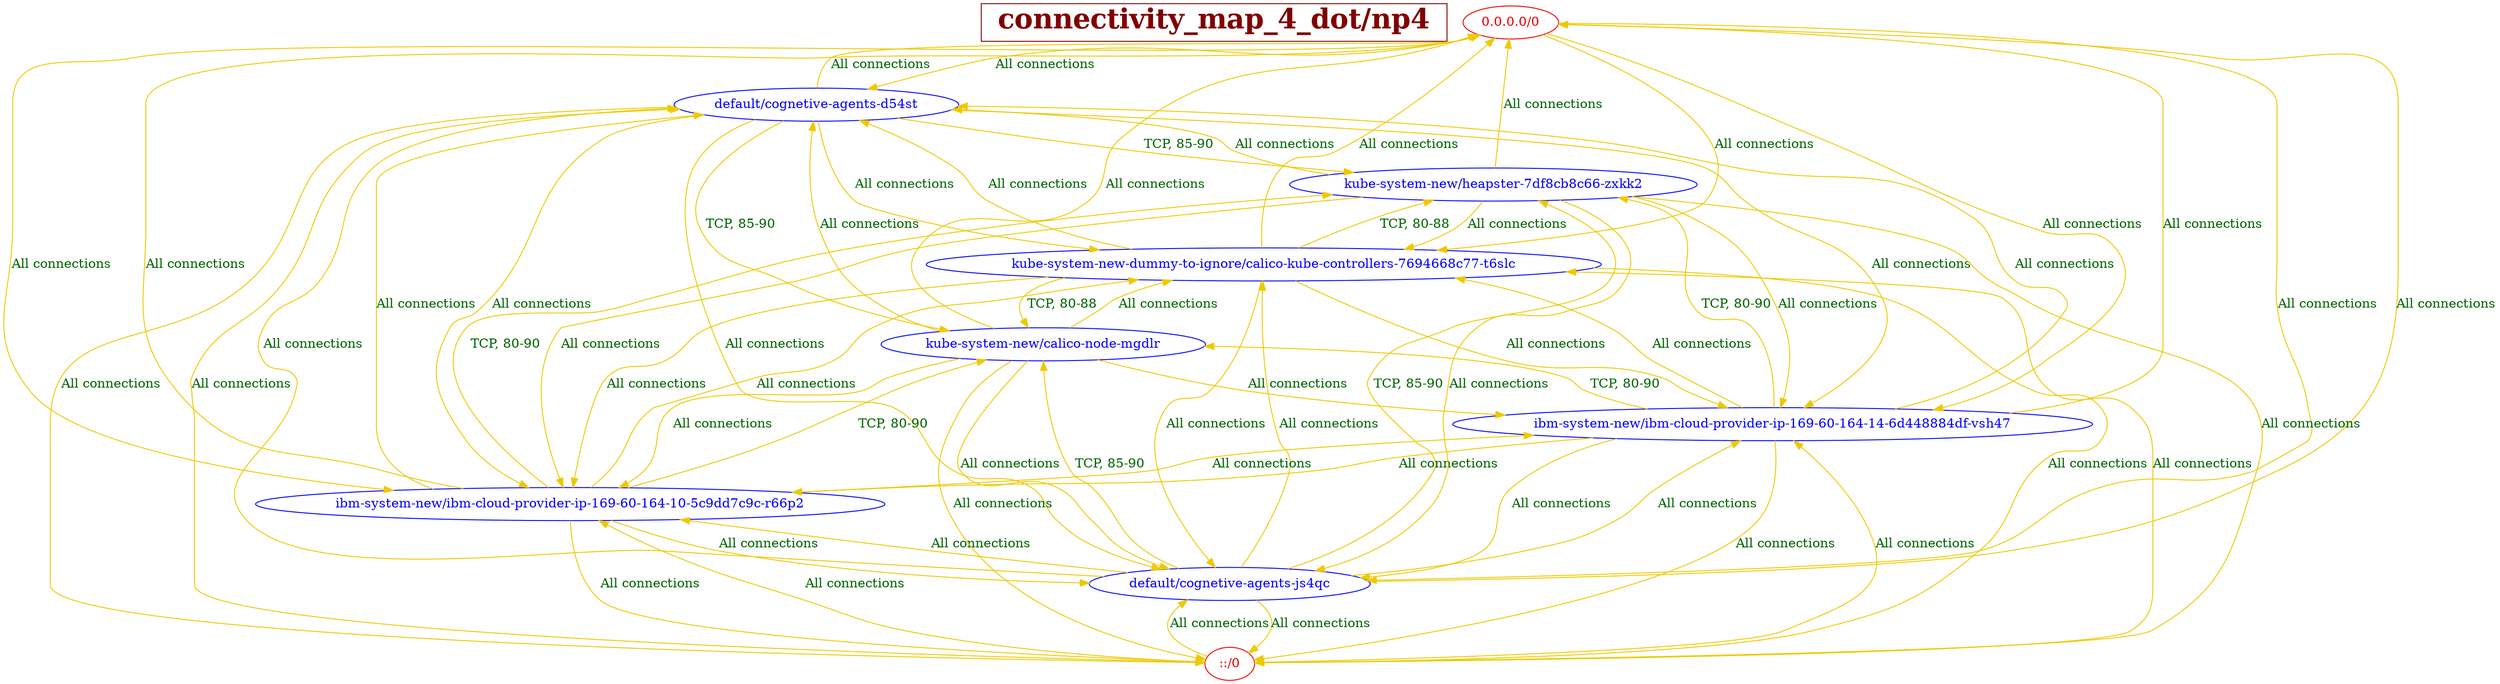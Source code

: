// The Connectivity Graph of np4
digraph np4 {
	HEADER [shape="box" label=< <B>connectivity_map_4_dot/np4</B> > fontsize=30 color=webmaroon fontcolor=webmaroon];
	"0.0.0.0/0" [label="0.0.0.0/0" color="red2" fontcolor="red2"]
	"::/0" [label="::/0" color="red2" fontcolor="red2"]
	"default/cognetive-agents-d54st" [label="default/cognetive-agents-d54st" color="blue" fontcolor="blue"]
	"default/cognetive-agents-js4qc" [label="default/cognetive-agents-js4qc" color="blue" fontcolor="blue"]
	"ibm-system-new/ibm-cloud-provider-ip-169-60-164-10-5c9dd7c9c-r66p2" [label="ibm-system-new/ibm-cloud-provider-ip-169-60-164-10-5c9dd7c9c-r66p2" color="blue" fontcolor="blue"]
	"ibm-system-new/ibm-cloud-provider-ip-169-60-164-14-6d448884df-vsh47" [label="ibm-system-new/ibm-cloud-provider-ip-169-60-164-14-6d448884df-vsh47" color="blue" fontcolor="blue"]
	"kube-system-new-dummy-to-ignore/calico-kube-controllers-7694668c77-t6slc" [label="kube-system-new-dummy-to-ignore/calico-kube-controllers-7694668c77-t6slc" color="blue" fontcolor="blue"]
	"kube-system-new/calico-node-mgdlr" [label="kube-system-new/calico-node-mgdlr" color="blue" fontcolor="blue"]
	"kube-system-new/heapster-7df8cb8c66-zxkk2" [label="kube-system-new/heapster-7df8cb8c66-zxkk2" color="blue" fontcolor="blue"]
	"0.0.0.0/0" -> "default/cognetive-agents-d54st" [label="All connections" color="gold2" fontcolor="darkgreen"]
	"0.0.0.0/0" -> "default/cognetive-agents-js4qc" [label="All connections" color="gold2" fontcolor="darkgreen"]
	"0.0.0.0/0" -> "ibm-system-new/ibm-cloud-provider-ip-169-60-164-10-5c9dd7c9c-r66p2" [label="All connections" color="gold2" fontcolor="darkgreen"]
	"0.0.0.0/0" -> "ibm-system-new/ibm-cloud-provider-ip-169-60-164-14-6d448884df-vsh47" [label="All connections" color="gold2" fontcolor="darkgreen"]
	"0.0.0.0/0" -> "kube-system-new-dummy-to-ignore/calico-kube-controllers-7694668c77-t6slc" [label="All connections" color="gold2" fontcolor="darkgreen"]
	"::/0" -> "default/cognetive-agents-d54st" [label="All connections" color="gold2" fontcolor="darkgreen"]
	"::/0" -> "default/cognetive-agents-js4qc" [label="All connections" color="gold2" fontcolor="darkgreen"]
	"::/0" -> "ibm-system-new/ibm-cloud-provider-ip-169-60-164-10-5c9dd7c9c-r66p2" [label="All connections" color="gold2" fontcolor="darkgreen"]
	"::/0" -> "ibm-system-new/ibm-cloud-provider-ip-169-60-164-14-6d448884df-vsh47" [label="All connections" color="gold2" fontcolor="darkgreen"]
	"::/0" -> "kube-system-new-dummy-to-ignore/calico-kube-controllers-7694668c77-t6slc" [label="All connections" color="gold2" fontcolor="darkgreen"]
	"default/cognetive-agents-d54st" -> "0.0.0.0/0" [label="All connections" color="gold2" fontcolor="darkgreen"]
	"default/cognetive-agents-d54st" -> "::/0" [label="All connections" color="gold2" fontcolor="darkgreen"]
	"default/cognetive-agents-d54st" -> "default/cognetive-agents-js4qc" [label="All connections" color="gold2" fontcolor="darkgreen"]
	"default/cognetive-agents-d54st" -> "ibm-system-new/ibm-cloud-provider-ip-169-60-164-10-5c9dd7c9c-r66p2" [label="All connections" color="gold2" fontcolor="darkgreen"]
	"default/cognetive-agents-d54st" -> "ibm-system-new/ibm-cloud-provider-ip-169-60-164-14-6d448884df-vsh47" [label="All connections" color="gold2" fontcolor="darkgreen"]
	"default/cognetive-agents-d54st" -> "kube-system-new-dummy-to-ignore/calico-kube-controllers-7694668c77-t6slc" [label="All connections" color="gold2" fontcolor="darkgreen"]
	"default/cognetive-agents-d54st" -> "kube-system-new/calico-node-mgdlr" [label=" TCP, 85-90" color="gold2" fontcolor="darkgreen"]
	"default/cognetive-agents-d54st" -> "kube-system-new/heapster-7df8cb8c66-zxkk2" [label=" TCP, 85-90" color="gold2" fontcolor="darkgreen"]
	"default/cognetive-agents-js4qc" -> "0.0.0.0/0" [label="All connections" color="gold2" fontcolor="darkgreen"]
	"default/cognetive-agents-js4qc" -> "::/0" [label="All connections" color="gold2" fontcolor="darkgreen"]
	"default/cognetive-agents-js4qc" -> "default/cognetive-agents-d54st" [label="All connections" color="gold2" fontcolor="darkgreen"]
	"default/cognetive-agents-js4qc" -> "ibm-system-new/ibm-cloud-provider-ip-169-60-164-10-5c9dd7c9c-r66p2" [label="All connections" color="gold2" fontcolor="darkgreen"]
	"default/cognetive-agents-js4qc" -> "ibm-system-new/ibm-cloud-provider-ip-169-60-164-14-6d448884df-vsh47" [label="All connections" color="gold2" fontcolor="darkgreen"]
	"default/cognetive-agents-js4qc" -> "kube-system-new-dummy-to-ignore/calico-kube-controllers-7694668c77-t6slc" [label="All connections" color="gold2" fontcolor="darkgreen"]
	"default/cognetive-agents-js4qc" -> "kube-system-new/calico-node-mgdlr" [label=" TCP, 85-90" color="gold2" fontcolor="darkgreen"]
	"default/cognetive-agents-js4qc" -> "kube-system-new/heapster-7df8cb8c66-zxkk2" [label=" TCP, 85-90" color="gold2" fontcolor="darkgreen"]
	"ibm-system-new/ibm-cloud-provider-ip-169-60-164-10-5c9dd7c9c-r66p2" -> "0.0.0.0/0" [label="All connections" color="gold2" fontcolor="darkgreen"]
	"ibm-system-new/ibm-cloud-provider-ip-169-60-164-10-5c9dd7c9c-r66p2" -> "::/0" [label="All connections" color="gold2" fontcolor="darkgreen"]
	"ibm-system-new/ibm-cloud-provider-ip-169-60-164-10-5c9dd7c9c-r66p2" -> "default/cognetive-agents-d54st" [label="All connections" color="gold2" fontcolor="darkgreen"]
	"ibm-system-new/ibm-cloud-provider-ip-169-60-164-10-5c9dd7c9c-r66p2" -> "default/cognetive-agents-js4qc" [label="All connections" color="gold2" fontcolor="darkgreen"]
	"ibm-system-new/ibm-cloud-provider-ip-169-60-164-10-5c9dd7c9c-r66p2" -> "ibm-system-new/ibm-cloud-provider-ip-169-60-164-14-6d448884df-vsh47" [label="All connections" color="gold2" fontcolor="darkgreen"]
	"ibm-system-new/ibm-cloud-provider-ip-169-60-164-10-5c9dd7c9c-r66p2" -> "kube-system-new-dummy-to-ignore/calico-kube-controllers-7694668c77-t6slc" [label="All connections" color="gold2" fontcolor="darkgreen"]
	"ibm-system-new/ibm-cloud-provider-ip-169-60-164-10-5c9dd7c9c-r66p2" -> "kube-system-new/calico-node-mgdlr" [label=" TCP, 80-90" color="gold2" fontcolor="darkgreen"]
	"ibm-system-new/ibm-cloud-provider-ip-169-60-164-10-5c9dd7c9c-r66p2" -> "kube-system-new/heapster-7df8cb8c66-zxkk2" [label=" TCP, 80-90" color="gold2" fontcolor="darkgreen"]
	"ibm-system-new/ibm-cloud-provider-ip-169-60-164-14-6d448884df-vsh47" -> "0.0.0.0/0" [label="All connections" color="gold2" fontcolor="darkgreen"]
	"ibm-system-new/ibm-cloud-provider-ip-169-60-164-14-6d448884df-vsh47" -> "::/0" [label="All connections" color="gold2" fontcolor="darkgreen"]
	"ibm-system-new/ibm-cloud-provider-ip-169-60-164-14-6d448884df-vsh47" -> "default/cognetive-agents-d54st" [label="All connections" color="gold2" fontcolor="darkgreen"]
	"ibm-system-new/ibm-cloud-provider-ip-169-60-164-14-6d448884df-vsh47" -> "default/cognetive-agents-js4qc" [label="All connections" color="gold2" fontcolor="darkgreen"]
	"ibm-system-new/ibm-cloud-provider-ip-169-60-164-14-6d448884df-vsh47" -> "ibm-system-new/ibm-cloud-provider-ip-169-60-164-10-5c9dd7c9c-r66p2" [label="All connections" color="gold2" fontcolor="darkgreen"]
	"ibm-system-new/ibm-cloud-provider-ip-169-60-164-14-6d448884df-vsh47" -> "kube-system-new-dummy-to-ignore/calico-kube-controllers-7694668c77-t6slc" [label="All connections" color="gold2" fontcolor="darkgreen"]
	"ibm-system-new/ibm-cloud-provider-ip-169-60-164-14-6d448884df-vsh47" -> "kube-system-new/calico-node-mgdlr" [label=" TCP, 80-90" color="gold2" fontcolor="darkgreen"]
	"ibm-system-new/ibm-cloud-provider-ip-169-60-164-14-6d448884df-vsh47" -> "kube-system-new/heapster-7df8cb8c66-zxkk2" [label=" TCP, 80-90" color="gold2" fontcolor="darkgreen"]
	"kube-system-new-dummy-to-ignore/calico-kube-controllers-7694668c77-t6slc" -> "0.0.0.0/0" [label="All connections" color="gold2" fontcolor="darkgreen"]
	"kube-system-new-dummy-to-ignore/calico-kube-controllers-7694668c77-t6slc" -> "::/0" [label="All connections" color="gold2" fontcolor="darkgreen"]
	"kube-system-new-dummy-to-ignore/calico-kube-controllers-7694668c77-t6slc" -> "default/cognetive-agents-d54st" [label="All connections" color="gold2" fontcolor="darkgreen"]
	"kube-system-new-dummy-to-ignore/calico-kube-controllers-7694668c77-t6slc" -> "default/cognetive-agents-js4qc" [label="All connections" color="gold2" fontcolor="darkgreen"]
	"kube-system-new-dummy-to-ignore/calico-kube-controllers-7694668c77-t6slc" -> "ibm-system-new/ibm-cloud-provider-ip-169-60-164-10-5c9dd7c9c-r66p2" [label="All connections" color="gold2" fontcolor="darkgreen"]
	"kube-system-new-dummy-to-ignore/calico-kube-controllers-7694668c77-t6slc" -> "ibm-system-new/ibm-cloud-provider-ip-169-60-164-14-6d448884df-vsh47" [label="All connections" color="gold2" fontcolor="darkgreen"]
	"kube-system-new-dummy-to-ignore/calico-kube-controllers-7694668c77-t6slc" -> "kube-system-new/calico-node-mgdlr" [label=" TCP, 80-88" color="gold2" fontcolor="darkgreen"]
	"kube-system-new-dummy-to-ignore/calico-kube-controllers-7694668c77-t6slc" -> "kube-system-new/heapster-7df8cb8c66-zxkk2" [label=" TCP, 80-88" color="gold2" fontcolor="darkgreen"]
	"kube-system-new/calico-node-mgdlr" -> "0.0.0.0/0" [label="All connections" color="gold2" fontcolor="darkgreen"]
	"kube-system-new/calico-node-mgdlr" -> "::/0" [label="All connections" color="gold2" fontcolor="darkgreen"]
	"kube-system-new/calico-node-mgdlr" -> "default/cognetive-agents-d54st" [label="All connections" color="gold2" fontcolor="darkgreen"]
	"kube-system-new/calico-node-mgdlr" -> "default/cognetive-agents-js4qc" [label="All connections" color="gold2" fontcolor="darkgreen"]
	"kube-system-new/calico-node-mgdlr" -> "ibm-system-new/ibm-cloud-provider-ip-169-60-164-10-5c9dd7c9c-r66p2" [label="All connections" color="gold2" fontcolor="darkgreen"]
	"kube-system-new/calico-node-mgdlr" -> "ibm-system-new/ibm-cloud-provider-ip-169-60-164-14-6d448884df-vsh47" [label="All connections" color="gold2" fontcolor="darkgreen"]
	"kube-system-new/calico-node-mgdlr" -> "kube-system-new-dummy-to-ignore/calico-kube-controllers-7694668c77-t6slc" [label="All connections" color="gold2" fontcolor="darkgreen"]
	"kube-system-new/heapster-7df8cb8c66-zxkk2" -> "0.0.0.0/0" [label="All connections" color="gold2" fontcolor="darkgreen"]
	"kube-system-new/heapster-7df8cb8c66-zxkk2" -> "::/0" [label="All connections" color="gold2" fontcolor="darkgreen"]
	"kube-system-new/heapster-7df8cb8c66-zxkk2" -> "default/cognetive-agents-d54st" [label="All connections" color="gold2" fontcolor="darkgreen"]
	"kube-system-new/heapster-7df8cb8c66-zxkk2" -> "default/cognetive-agents-js4qc" [label="All connections" color="gold2" fontcolor="darkgreen"]
	"kube-system-new/heapster-7df8cb8c66-zxkk2" -> "ibm-system-new/ibm-cloud-provider-ip-169-60-164-10-5c9dd7c9c-r66p2" [label="All connections" color="gold2" fontcolor="darkgreen"]
	"kube-system-new/heapster-7df8cb8c66-zxkk2" -> "ibm-system-new/ibm-cloud-provider-ip-169-60-164-14-6d448884df-vsh47" [label="All connections" color="gold2" fontcolor="darkgreen"]
	"kube-system-new/heapster-7df8cb8c66-zxkk2" -> "kube-system-new-dummy-to-ignore/calico-kube-controllers-7694668c77-t6slc" [label="All connections" color="gold2" fontcolor="darkgreen"]
}


// The Connectivity Graph of np3
digraph np3 {
	HEADER [shape="box" label=< <B>connectivity_map_4_dot/np3</B> > fontsize=30 color=webmaroon fontcolor=webmaroon];
	"0.0.0.0/0" [label="0.0.0.0/0" color="red2" fontcolor="red2"]
	"::/0" [label="::/0" color="red2" fontcolor="red2"]
	"default/cognetive-agents-d54st" [label="default/cognetive-agents-d54st" color="blue" fontcolor="blue"]
	"default/cognetive-agents-js4qc" [label="default/cognetive-agents-js4qc" color="blue" fontcolor="blue"]
	"ibm-system-new/ibm-cloud-provider-ip-169-60-164-10-5c9dd7c9c-r66p2" [label="ibm-system-new/ibm-cloud-provider-ip-169-60-164-10-5c9dd7c9c-r66p2" color="blue" fontcolor="blue"]
	"ibm-system-new/ibm-cloud-provider-ip-169-60-164-14-6d448884df-vsh47" [label="ibm-system-new/ibm-cloud-provider-ip-169-60-164-14-6d448884df-vsh47" color="blue" fontcolor="blue"]
	"kube-system-new-dummy-to-ignore/calico-kube-controllers-7694668c77-t6slc" [label="kube-system-new-dummy-to-ignore/calico-kube-controllers-7694668c77-t6slc" color="blue" fontcolor="blue"]
	"kube-system-new/calico-node-mgdlr" [label="kube-system-new/calico-node-mgdlr" color="blue" fontcolor="blue"]
	"kube-system-new/heapster-7df8cb8c66-zxkk2" [label="kube-system-new/heapster-7df8cb8c66-zxkk2" color="blue" fontcolor="blue"]
	"0.0.0.0/0" -> "default/cognetive-agents-d54st" [label="All connections" color="gold2" fontcolor="darkgreen"]
	"0.0.0.0/0" -> "default/cognetive-agents-js4qc" [label="All connections" color="gold2" fontcolor="darkgreen"]
	"0.0.0.0/0" -> "ibm-system-new/ibm-cloud-provider-ip-169-60-164-10-5c9dd7c9c-r66p2" [label="All connections" color="gold2" fontcolor="darkgreen"]
	"0.0.0.0/0" -> "ibm-system-new/ibm-cloud-provider-ip-169-60-164-14-6d448884df-vsh47" [label="All connections" color="gold2" fontcolor="darkgreen"]
	"0.0.0.0/0" -> "kube-system-new-dummy-to-ignore/calico-kube-controllers-7694668c77-t6slc" [label="All connections" color="gold2" fontcolor="darkgreen"]
	"::/0" -> "default/cognetive-agents-d54st" [label="All connections" color="gold2" fontcolor="darkgreen"]
	"::/0" -> "default/cognetive-agents-js4qc" [label="All connections" color="gold2" fontcolor="darkgreen"]
	"::/0" -> "ibm-system-new/ibm-cloud-provider-ip-169-60-164-10-5c9dd7c9c-r66p2" [label="All connections" color="gold2" fontcolor="darkgreen"]
	"::/0" -> "ibm-system-new/ibm-cloud-provider-ip-169-60-164-14-6d448884df-vsh47" [label="All connections" color="gold2" fontcolor="darkgreen"]
	"::/0" -> "kube-system-new-dummy-to-ignore/calico-kube-controllers-7694668c77-t6slc" [label="All connections" color="gold2" fontcolor="darkgreen"]
	"default/cognetive-agents-d54st" -> "0.0.0.0/0" [label="All connections" color="gold2" fontcolor="darkgreen"]
	"default/cognetive-agents-d54st" -> "::/0" [label="All connections" color="gold2" fontcolor="darkgreen"]
	"default/cognetive-agents-d54st" -> "default/cognetive-agents-js4qc" [label="All connections" color="gold2" fontcolor="darkgreen"]
	"default/cognetive-agents-d54st" -> "ibm-system-new/ibm-cloud-provider-ip-169-60-164-10-5c9dd7c9c-r66p2" [label="All connections" color="gold2" fontcolor="darkgreen"]
	"default/cognetive-agents-d54st" -> "ibm-system-new/ibm-cloud-provider-ip-169-60-164-14-6d448884df-vsh47" [label="All connections" color="gold2" fontcolor="darkgreen"]
	"default/cognetive-agents-d54st" -> "kube-system-new-dummy-to-ignore/calico-kube-controllers-7694668c77-t6slc" [label="All connections" color="gold2" fontcolor="darkgreen"]
	"default/cognetive-agents-d54st" -> "kube-system-new/calico-node-mgdlr" [label=" TCP, 85-90" color="gold2" fontcolor="darkgreen"]
	"default/cognetive-agents-d54st" -> "kube-system-new/heapster-7df8cb8c66-zxkk2" [label=" TCP, 85-90" color="gold2" fontcolor="darkgreen"]
	"default/cognetive-agents-js4qc" -> "0.0.0.0/0" [label="All connections" color="gold2" fontcolor="darkgreen"]
	"default/cognetive-agents-js4qc" -> "::/0" [label="All connections" color="gold2" fontcolor="darkgreen"]
	"default/cognetive-agents-js4qc" -> "default/cognetive-agents-d54st" [label="All connections" color="gold2" fontcolor="darkgreen"]
	"default/cognetive-agents-js4qc" -> "ibm-system-new/ibm-cloud-provider-ip-169-60-164-10-5c9dd7c9c-r66p2" [label="All connections" color="gold2" fontcolor="darkgreen"]
	"default/cognetive-agents-js4qc" -> "ibm-system-new/ibm-cloud-provider-ip-169-60-164-14-6d448884df-vsh47" [label="All connections" color="gold2" fontcolor="darkgreen"]
	"default/cognetive-agents-js4qc" -> "kube-system-new-dummy-to-ignore/calico-kube-controllers-7694668c77-t6slc" [label="All connections" color="gold2" fontcolor="darkgreen"]
	"default/cognetive-agents-js4qc" -> "kube-system-new/calico-node-mgdlr" [label=" TCP, 85-90" color="gold2" fontcolor="darkgreen"]
	"default/cognetive-agents-js4qc" -> "kube-system-new/heapster-7df8cb8c66-zxkk2" [label=" TCP, 85-90" color="gold2" fontcolor="darkgreen"]
	"ibm-system-new/ibm-cloud-provider-ip-169-60-164-10-5c9dd7c9c-r66p2" -> "0.0.0.0/0" [label="All connections" color="gold2" fontcolor="darkgreen"]
	"ibm-system-new/ibm-cloud-provider-ip-169-60-164-10-5c9dd7c9c-r66p2" -> "::/0" [label="All connections" color="gold2" fontcolor="darkgreen"]
	"ibm-system-new/ibm-cloud-provider-ip-169-60-164-10-5c9dd7c9c-r66p2" -> "default/cognetive-agents-d54st" [label="All connections" color="gold2" fontcolor="darkgreen"]
	"ibm-system-new/ibm-cloud-provider-ip-169-60-164-10-5c9dd7c9c-r66p2" -> "default/cognetive-agents-js4qc" [label="All connections" color="gold2" fontcolor="darkgreen"]
	"ibm-system-new/ibm-cloud-provider-ip-169-60-164-10-5c9dd7c9c-r66p2" -> "ibm-system-new/ibm-cloud-provider-ip-169-60-164-14-6d448884df-vsh47" [label="All connections" color="gold2" fontcolor="darkgreen"]
	"ibm-system-new/ibm-cloud-provider-ip-169-60-164-10-5c9dd7c9c-r66p2" -> "kube-system-new-dummy-to-ignore/calico-kube-controllers-7694668c77-t6slc" [label="All connections" color="gold2" fontcolor="darkgreen"]
	"ibm-system-new/ibm-cloud-provider-ip-169-60-164-14-6d448884df-vsh47" -> "0.0.0.0/0" [label="All connections" color="gold2" fontcolor="darkgreen"]
	"ibm-system-new/ibm-cloud-provider-ip-169-60-164-14-6d448884df-vsh47" -> "::/0" [label="All connections" color="gold2" fontcolor="darkgreen"]
	"ibm-system-new/ibm-cloud-provider-ip-169-60-164-14-6d448884df-vsh47" -> "default/cognetive-agents-d54st" [label="All connections" color="gold2" fontcolor="darkgreen"]
	"ibm-system-new/ibm-cloud-provider-ip-169-60-164-14-6d448884df-vsh47" -> "default/cognetive-agents-js4qc" [label="All connections" color="gold2" fontcolor="darkgreen"]
	"ibm-system-new/ibm-cloud-provider-ip-169-60-164-14-6d448884df-vsh47" -> "ibm-system-new/ibm-cloud-provider-ip-169-60-164-10-5c9dd7c9c-r66p2" [label="All connections" color="gold2" fontcolor="darkgreen"]
	"ibm-system-new/ibm-cloud-provider-ip-169-60-164-14-6d448884df-vsh47" -> "kube-system-new-dummy-to-ignore/calico-kube-controllers-7694668c77-t6slc" [label="All connections" color="gold2" fontcolor="darkgreen"]
	"kube-system-new-dummy-to-ignore/calico-kube-controllers-7694668c77-t6slc" -> "0.0.0.0/0" [label="All connections" color="gold2" fontcolor="darkgreen"]
	"kube-system-new-dummy-to-ignore/calico-kube-controllers-7694668c77-t6slc" -> "::/0" [label="All connections" color="gold2" fontcolor="darkgreen"]
	"kube-system-new-dummy-to-ignore/calico-kube-controllers-7694668c77-t6slc" -> "default/cognetive-agents-d54st" [label="All connections" color="gold2" fontcolor="darkgreen"]
	"kube-system-new-dummy-to-ignore/calico-kube-controllers-7694668c77-t6slc" -> "default/cognetive-agents-js4qc" [label="All connections" color="gold2" fontcolor="darkgreen"]
	"kube-system-new-dummy-to-ignore/calico-kube-controllers-7694668c77-t6slc" -> "ibm-system-new/ibm-cloud-provider-ip-169-60-164-10-5c9dd7c9c-r66p2" [label="All connections" color="gold2" fontcolor="darkgreen"]
	"kube-system-new-dummy-to-ignore/calico-kube-controllers-7694668c77-t6slc" -> "ibm-system-new/ibm-cloud-provider-ip-169-60-164-14-6d448884df-vsh47" [label="All connections" color="gold2" fontcolor="darkgreen"]
	"kube-system-new/calico-node-mgdlr" -> "0.0.0.0/0" [label="All connections" color="gold2" fontcolor="darkgreen"]
	"kube-system-new/calico-node-mgdlr" -> "::/0" [label="All connections" color="gold2" fontcolor="darkgreen"]
	"kube-system-new/calico-node-mgdlr" -> "default/cognetive-agents-d54st" [label="All connections" color="gold2" fontcolor="darkgreen"]
	"kube-system-new/calico-node-mgdlr" -> "default/cognetive-agents-js4qc" [label="All connections" color="gold2" fontcolor="darkgreen"]
	"kube-system-new/calico-node-mgdlr" -> "ibm-system-new/ibm-cloud-provider-ip-169-60-164-10-5c9dd7c9c-r66p2" [label="All connections" color="gold2" fontcolor="darkgreen"]
	"kube-system-new/calico-node-mgdlr" -> "ibm-system-new/ibm-cloud-provider-ip-169-60-164-14-6d448884df-vsh47" [label="All connections" color="gold2" fontcolor="darkgreen"]
	"kube-system-new/calico-node-mgdlr" -> "kube-system-new-dummy-to-ignore/calico-kube-controllers-7694668c77-t6slc" [label="All connections" color="gold2" fontcolor="darkgreen"]
	"kube-system-new/heapster-7df8cb8c66-zxkk2" -> "0.0.0.0/0" [label="All connections" color="gold2" fontcolor="darkgreen"]
	"kube-system-new/heapster-7df8cb8c66-zxkk2" -> "::/0" [label="All connections" color="gold2" fontcolor="darkgreen"]
	"kube-system-new/heapster-7df8cb8c66-zxkk2" -> "default/cognetive-agents-d54st" [label="All connections" color="gold2" fontcolor="darkgreen"]
	"kube-system-new/heapster-7df8cb8c66-zxkk2" -> "default/cognetive-agents-js4qc" [label="All connections" color="gold2" fontcolor="darkgreen"]
	"kube-system-new/heapster-7df8cb8c66-zxkk2" -> "ibm-system-new/ibm-cloud-provider-ip-169-60-164-10-5c9dd7c9c-r66p2" [label="All connections" color="gold2" fontcolor="darkgreen"]
	"kube-system-new/heapster-7df8cb8c66-zxkk2" -> "ibm-system-new/ibm-cloud-provider-ip-169-60-164-14-6d448884df-vsh47" [label="All connections" color="gold2" fontcolor="darkgreen"]
	"kube-system-new/heapster-7df8cb8c66-zxkk2" -> "kube-system-new-dummy-to-ignore/calico-kube-controllers-7694668c77-t6slc" [label="All connections" color="gold2" fontcolor="darkgreen"]
}


